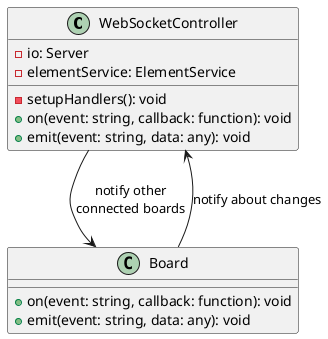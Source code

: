 @startuml
class WebSocketController {
    -io: Server
    -elementService: ElementService
    -setupHandlers(): void
    +on(event: string, callback: function): void
    +emit(event: string, data: any): void

}

class Board {
    +on(event: string, callback: function): void
    +emit(event: string, data: any): void
}



WebSocketController --> Board : notify other\nconnected boards
WebSocketController <-- Board : notify about changes
@enduml
